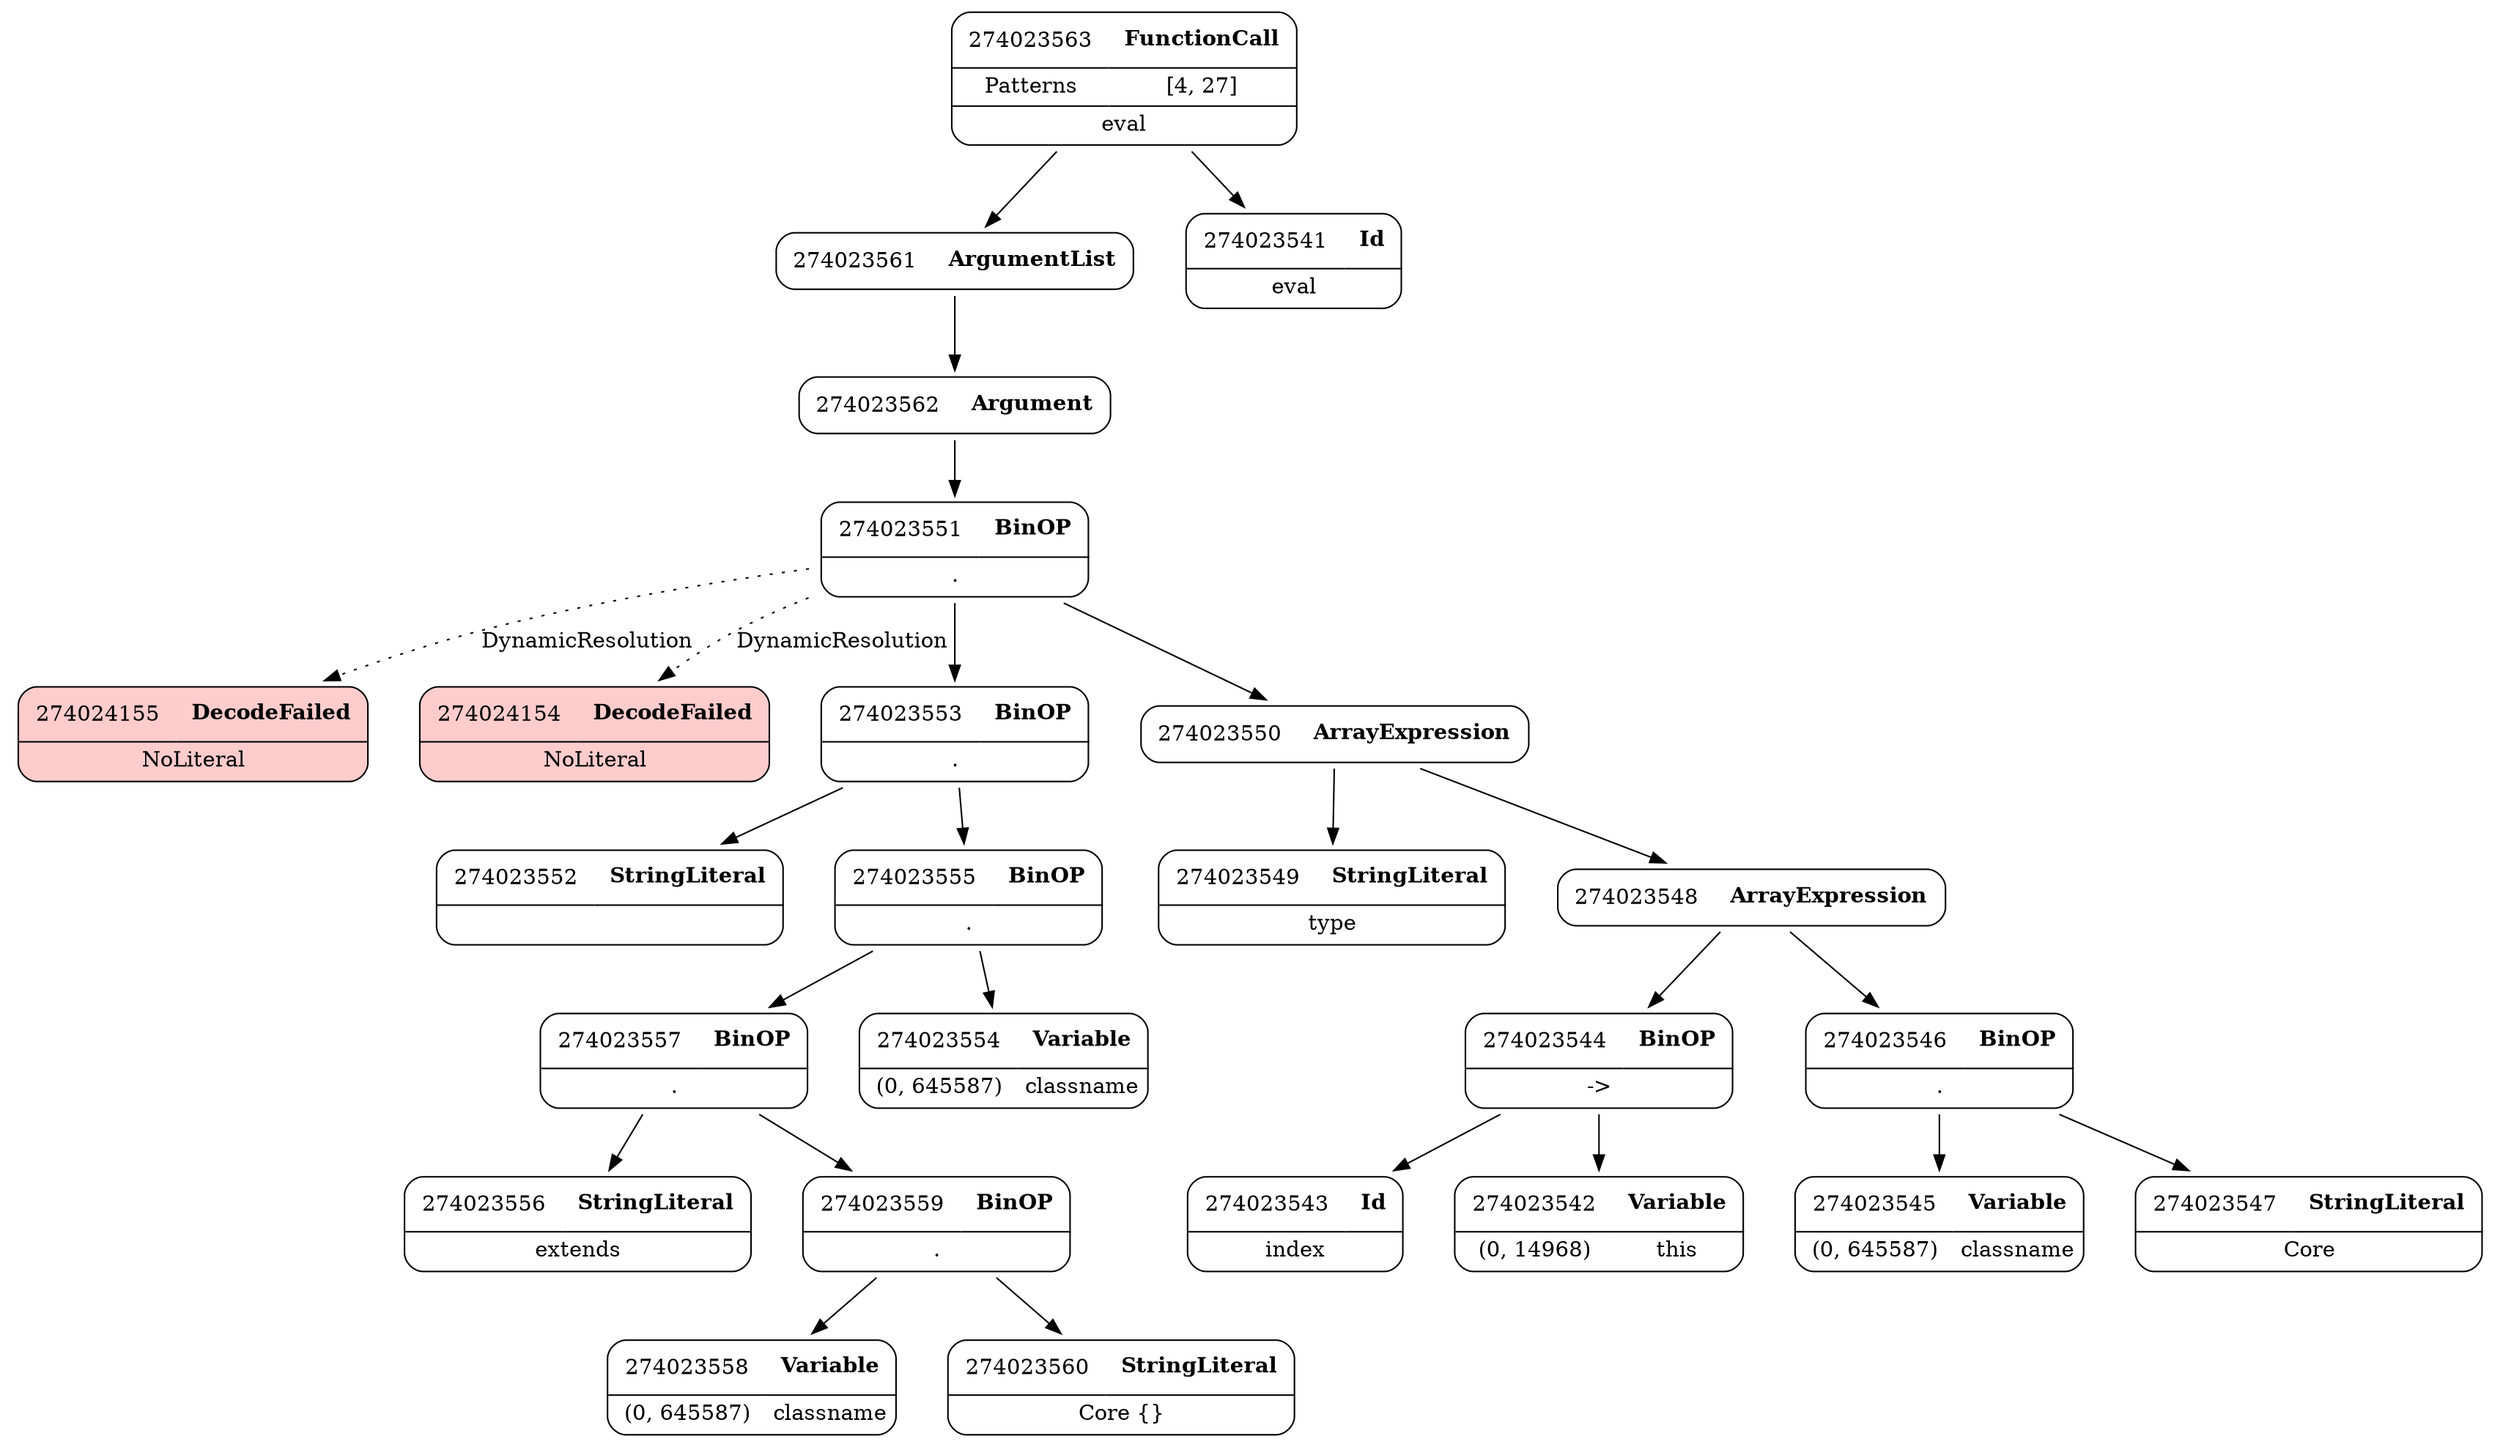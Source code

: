 digraph ast {
node [shape=none];
274024155 [label=<<TABLE border='1' cellspacing='0' cellpadding='10' style='rounded' bgcolor='#FFCCCC' ><TR><TD border='0'>274024155</TD><TD border='0'><B>DecodeFailed</B></TD></TR><HR/><TR><TD border='0' cellpadding='5' colspan='2'>NoLiteral</TD></TR></TABLE>>];
274024154 [label=<<TABLE border='1' cellspacing='0' cellpadding='10' style='rounded' bgcolor='#FFCCCC' ><TR><TD border='0'>274024154</TD><TD border='0'><B>DecodeFailed</B></TD></TR><HR/><TR><TD border='0' cellpadding='5' colspan='2'>NoLiteral</TD></TR></TABLE>>];
274023557 [label=<<TABLE border='1' cellspacing='0' cellpadding='10' style='rounded' ><TR><TD border='0'>274023557</TD><TD border='0'><B>BinOP</B></TD></TR><HR/><TR><TD border='0' cellpadding='5' colspan='2'>.</TD></TR></TABLE>>];
274023557 -> 274023556 [weight=2];
274023557 -> 274023559 [weight=2];
274023556 [label=<<TABLE border='1' cellspacing='0' cellpadding='10' style='rounded' ><TR><TD border='0'>274023556</TD><TD border='0'><B>StringLiteral</B></TD></TR><HR/><TR><TD border='0' cellpadding='5' colspan='2'> extends </TD></TR></TABLE>>];
274023559 [label=<<TABLE border='1' cellspacing='0' cellpadding='10' style='rounded' ><TR><TD border='0'>274023559</TD><TD border='0'><B>BinOP</B></TD></TR><HR/><TR><TD border='0' cellpadding='5' colspan='2'>.</TD></TR></TABLE>>];
274023559 -> 274023558 [weight=2];
274023559 -> 274023560 [weight=2];
274023558 [label=<<TABLE border='1' cellspacing='0' cellpadding='10' style='rounded' ><TR><TD border='0'>274023558</TD><TD border='0'><B>Variable</B></TD></TR><HR/><TR><TD border='0' cellpadding='5'>(0, 645587)</TD><TD border='0' cellpadding='5'>classname</TD></TR></TABLE>>];
274023553 [label=<<TABLE border='1' cellspacing='0' cellpadding='10' style='rounded' ><TR><TD border='0'>274023553</TD><TD border='0'><B>BinOP</B></TD></TR><HR/><TR><TD border='0' cellpadding='5' colspan='2'>.</TD></TR></TABLE>>];
274023553 -> 274023552 [weight=2];
274023553 -> 274023555 [weight=2];
274023552 [label=<<TABLE border='1' cellspacing='0' cellpadding='10' style='rounded' ><TR><TD border='0'>274023552</TD><TD border='0'><B>StringLiteral</B></TD></TR><HR/><TR><TD border='0' cellpadding='5' colspan='2'> </TD></TR></TABLE>>];
274023555 [label=<<TABLE border='1' cellspacing='0' cellpadding='10' style='rounded' ><TR><TD border='0'>274023555</TD><TD border='0'><B>BinOP</B></TD></TR><HR/><TR><TD border='0' cellpadding='5' colspan='2'>.</TD></TR></TABLE>>];
274023555 -> 274023554 [weight=2];
274023555 -> 274023557 [weight=2];
274023554 [label=<<TABLE border='1' cellspacing='0' cellpadding='10' style='rounded' ><TR><TD border='0'>274023554</TD><TD border='0'><B>Variable</B></TD></TR><HR/><TR><TD border='0' cellpadding='5'>(0, 645587)</TD><TD border='0' cellpadding='5'>classname</TD></TR></TABLE>>];
274023561 [label=<<TABLE border='1' cellspacing='0' cellpadding='10' style='rounded' ><TR><TD border='0'>274023561</TD><TD border='0'><B>ArgumentList</B></TD></TR></TABLE>>];
274023561 -> 274023562 [weight=2];
274023560 [label=<<TABLE border='1' cellspacing='0' cellpadding='10' style='rounded' ><TR><TD border='0'>274023560</TD><TD border='0'><B>StringLiteral</B></TD></TR><HR/><TR><TD border='0' cellpadding='5' colspan='2'>Core {}</TD></TR></TABLE>>];
274023563 [label=<<TABLE border='1' cellspacing='0' cellpadding='10' style='rounded' ><TR><TD border='0'>274023563</TD><TD border='0'><B>FunctionCall</B></TD></TR><HR/><TR><TD border='0' cellpadding='5'>Patterns</TD><TD border='0' cellpadding='5'>[4, 27]</TD></TR><HR/><TR><TD border='0' cellpadding='5' colspan='2'>eval</TD></TR></TABLE>>];
274023563 -> 274023541 [weight=2];
274023563 -> 274023561 [weight=2];
274023562 [label=<<TABLE border='1' cellspacing='0' cellpadding='10' style='rounded' ><TR><TD border='0'>274023562</TD><TD border='0'><B>Argument</B></TD></TR></TABLE>>];
274023562 -> 274023551 [weight=2];
274023541 [label=<<TABLE border='1' cellspacing='0' cellpadding='10' style='rounded' ><TR><TD border='0'>274023541</TD><TD border='0'><B>Id</B></TD></TR><HR/><TR><TD border='0' cellpadding='5' colspan='2'>eval</TD></TR></TABLE>>];
274023543 [label=<<TABLE border='1' cellspacing='0' cellpadding='10' style='rounded' ><TR><TD border='0'>274023543</TD><TD border='0'><B>Id</B></TD></TR><HR/><TR><TD border='0' cellpadding='5' colspan='2'>index</TD></TR></TABLE>>];
274023542 [label=<<TABLE border='1' cellspacing='0' cellpadding='10' style='rounded' ><TR><TD border='0'>274023542</TD><TD border='0'><B>Variable</B></TD></TR><HR/><TR><TD border='0' cellpadding='5'>(0, 14968)</TD><TD border='0' cellpadding='5'>this</TD></TR></TABLE>>];
274023549 [label=<<TABLE border='1' cellspacing='0' cellpadding='10' style='rounded' ><TR><TD border='0'>274023549</TD><TD border='0'><B>StringLiteral</B></TD></TR><HR/><TR><TD border='0' cellpadding='5' colspan='2'>type</TD></TR></TABLE>>];
274023548 [label=<<TABLE border='1' cellspacing='0' cellpadding='10' style='rounded' ><TR><TD border='0'>274023548</TD><TD border='0'><B>ArrayExpression</B></TD></TR></TABLE>>];
274023548 -> 274023544 [weight=2];
274023548 -> 274023546 [weight=2];
274023551 [label=<<TABLE border='1' cellspacing='0' cellpadding='10' style='rounded' ><TR><TD border='0'>274023551</TD><TD border='0'><B>BinOP</B></TD></TR><HR/><TR><TD border='0' cellpadding='5' colspan='2'>.</TD></TR></TABLE>>];
274023551 -> 274023550 [weight=2];
274023551 -> 274023553 [weight=2];
274023551 -> 274024154 [style=dotted,label=DynamicResolution];
274023551 -> 274024155 [style=dotted,label=DynamicResolution];
274023550 [label=<<TABLE border='1' cellspacing='0' cellpadding='10' style='rounded' ><TR><TD border='0'>274023550</TD><TD border='0'><B>ArrayExpression</B></TD></TR></TABLE>>];
274023550 -> 274023548 [weight=2];
274023550 -> 274023549 [weight=2];
274023545 [label=<<TABLE border='1' cellspacing='0' cellpadding='10' style='rounded' ><TR><TD border='0'>274023545</TD><TD border='0'><B>Variable</B></TD></TR><HR/><TR><TD border='0' cellpadding='5'>(0, 645587)</TD><TD border='0' cellpadding='5'>classname</TD></TR></TABLE>>];
274023544 [label=<<TABLE border='1' cellspacing='0' cellpadding='10' style='rounded' ><TR><TD border='0'>274023544</TD><TD border='0'><B>BinOP</B></TD></TR><HR/><TR><TD border='0' cellpadding='5' colspan='2'>-&gt;</TD></TR></TABLE>>];
274023544 -> 274023542 [weight=2];
274023544 -> 274023543 [weight=2];
274023547 [label=<<TABLE border='1' cellspacing='0' cellpadding='10' style='rounded' ><TR><TD border='0'>274023547</TD><TD border='0'><B>StringLiteral</B></TD></TR><HR/><TR><TD border='0' cellpadding='5' colspan='2'>Core</TD></TR></TABLE>>];
274023546 [label=<<TABLE border='1' cellspacing='0' cellpadding='10' style='rounded' ><TR><TD border='0'>274023546</TD><TD border='0'><B>BinOP</B></TD></TR><HR/><TR><TD border='0' cellpadding='5' colspan='2'>.</TD></TR></TABLE>>];
274023546 -> 274023545 [weight=2];
274023546 -> 274023547 [weight=2];
}
